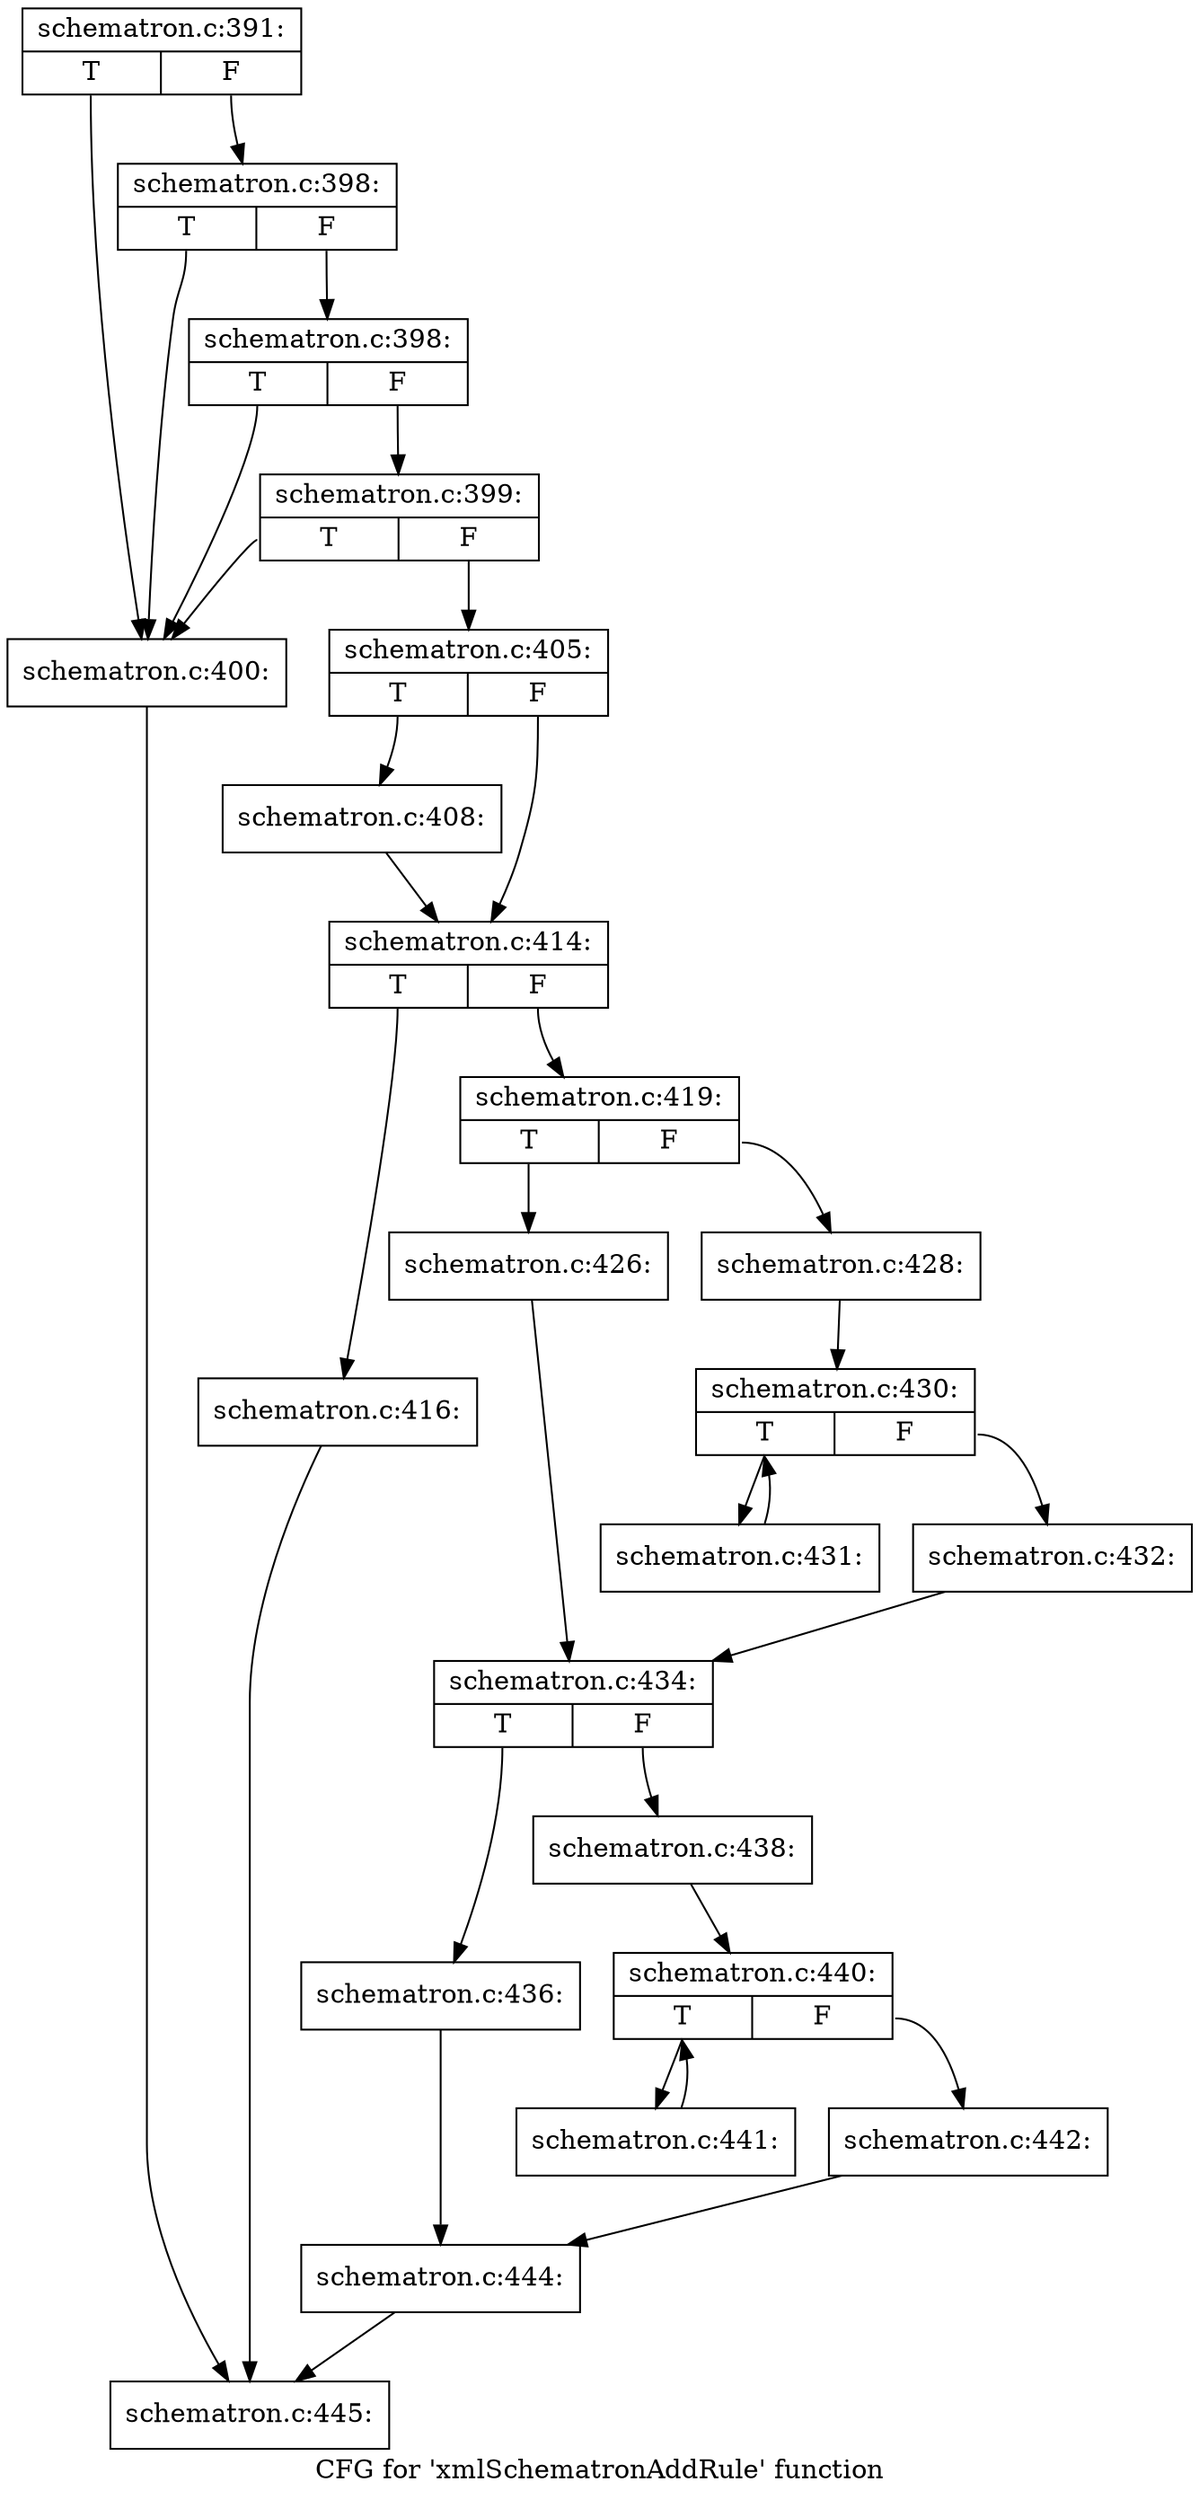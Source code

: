 digraph "CFG for 'xmlSchematronAddRule' function" {
	label="CFG for 'xmlSchematronAddRule' function";

	Node0x4cc5ac0 [shape=record,label="{schematron.c:391:|{<s0>T|<s1>F}}"];
	Node0x4cc5ac0:s0 -> Node0x4cd91f0;
	Node0x4cc5ac0:s1 -> Node0x4cd9390;
	Node0x4cd9390 [shape=record,label="{schematron.c:398:|{<s0>T|<s1>F}}"];
	Node0x4cd9390:s0 -> Node0x4cd91f0;
	Node0x4cd9390:s1 -> Node0x4cd9310;
	Node0x4cd9310 [shape=record,label="{schematron.c:398:|{<s0>T|<s1>F}}"];
	Node0x4cd9310:s0 -> Node0x4cd91f0;
	Node0x4cd9310:s1 -> Node0x4cd9290;
	Node0x4cd9290 [shape=record,label="{schematron.c:399:|{<s0>T|<s1>F}}"];
	Node0x4cd9290:s0 -> Node0x4cd91f0;
	Node0x4cd9290:s1 -> Node0x4cd9240;
	Node0x4cd91f0 [shape=record,label="{schematron.c:400:}"];
	Node0x4cd91f0 -> Node0x4cc6050;
	Node0x4cd9240 [shape=record,label="{schematron.c:405:|{<s0>T|<s1>F}}"];
	Node0x4cd9240:s0 -> Node0x4c53ea0;
	Node0x4cd9240:s1 -> Node0x4cdb250;
	Node0x4c53ea0 [shape=record,label="{schematron.c:408:}"];
	Node0x4c53ea0 -> Node0x4cdb250;
	Node0x4cdb250 [shape=record,label="{schematron.c:414:|{<s0>T|<s1>F}}"];
	Node0x4cdb250:s0 -> Node0x4c54cc0;
	Node0x4cdb250:s1 -> Node0x4c54d10;
	Node0x4c54cc0 [shape=record,label="{schematron.c:416:}"];
	Node0x4c54cc0 -> Node0x4cc6050;
	Node0x4c54d10 [shape=record,label="{schematron.c:419:|{<s0>T|<s1>F}}"];
	Node0x4c54d10:s0 -> Node0x4cdf330;
	Node0x4c54d10:s1 -> Node0x4cdf3d0;
	Node0x4cdf330 [shape=record,label="{schematron.c:426:}"];
	Node0x4cdf330 -> Node0x4cdf380;
	Node0x4cdf3d0 [shape=record,label="{schematron.c:428:}"];
	Node0x4cdf3d0 -> Node0x4ce00d0;
	Node0x4ce00d0 [shape=record,label="{schematron.c:430:|{<s0>T|<s1>F}}"];
	Node0x4ce00d0:s0 -> Node0x4ce05f0;
	Node0x4ce00d0:s1 -> Node0x4ce02f0;
	Node0x4ce05f0 [shape=record,label="{schematron.c:431:}"];
	Node0x4ce05f0 -> Node0x4ce00d0;
	Node0x4ce02f0 [shape=record,label="{schematron.c:432:}"];
	Node0x4ce02f0 -> Node0x4cdf380;
	Node0x4cdf380 [shape=record,label="{schematron.c:434:|{<s0>T|<s1>F}}"];
	Node0x4cdf380:s0 -> Node0x4ce0f00;
	Node0x4cdf380:s1 -> Node0x4ce0fa0;
	Node0x4ce0f00 [shape=record,label="{schematron.c:436:}"];
	Node0x4ce0f00 -> Node0x4ce0f50;
	Node0x4ce0fa0 [shape=record,label="{schematron.c:438:}"];
	Node0x4ce0fa0 -> Node0x4ce1ca0;
	Node0x4ce1ca0 [shape=record,label="{schematron.c:440:|{<s0>T|<s1>F}}"];
	Node0x4ce1ca0:s0 -> Node0x4ce21c0;
	Node0x4ce1ca0:s1 -> Node0x4ce1ec0;
	Node0x4ce21c0 [shape=record,label="{schematron.c:441:}"];
	Node0x4ce21c0 -> Node0x4ce1ca0;
	Node0x4ce1ec0 [shape=record,label="{schematron.c:442:}"];
	Node0x4ce1ec0 -> Node0x4ce0f50;
	Node0x4ce0f50 [shape=record,label="{schematron.c:444:}"];
	Node0x4ce0f50 -> Node0x4cc6050;
	Node0x4cc6050 [shape=record,label="{schematron.c:445:}"];
}
